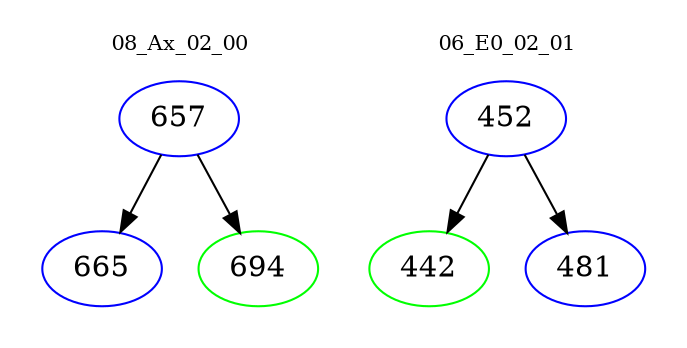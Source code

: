 digraph{
subgraph cluster_0 {
color = white
label = "08_Ax_02_00";
fontsize=10;
T0_657 [label="657", color="blue"]
T0_657 -> T0_665 [color="black"]
T0_665 [label="665", color="blue"]
T0_657 -> T0_694 [color="black"]
T0_694 [label="694", color="green"]
}
subgraph cluster_1 {
color = white
label = "06_E0_02_01";
fontsize=10;
T1_452 [label="452", color="blue"]
T1_452 -> T1_442 [color="black"]
T1_442 [label="442", color="green"]
T1_452 -> T1_481 [color="black"]
T1_481 [label="481", color="blue"]
}
}

